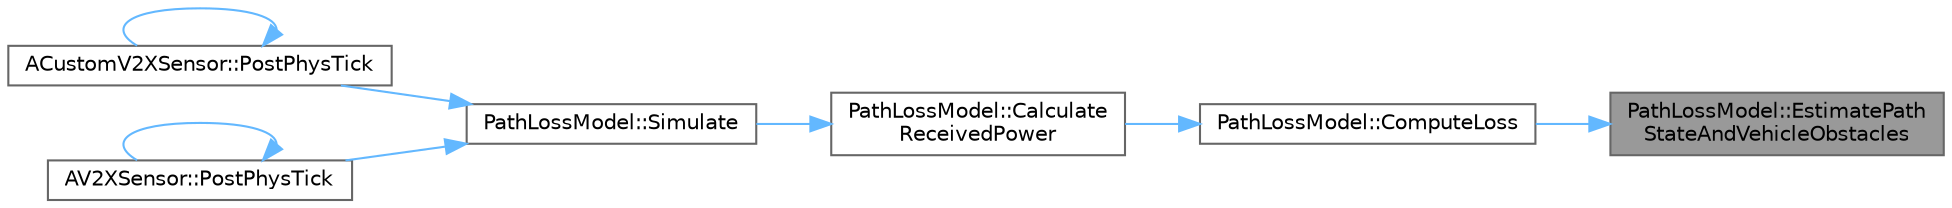 digraph "PathLossModel::EstimatePathStateAndVehicleObstacles"
{
 // INTERACTIVE_SVG=YES
 // LATEX_PDF_SIZE
  bgcolor="transparent";
  edge [fontname=Helvetica,fontsize=10,labelfontname=Helvetica,labelfontsize=10];
  node [fontname=Helvetica,fontsize=10,shape=box,height=0.2,width=0.4];
  rankdir="RL";
  Node1 [id="Node000001",label="PathLossModel::EstimatePath\lStateAndVehicleObstacles",height=0.2,width=0.4,color="gray40", fillcolor="grey60", style="filled", fontcolor="black",tooltip=" "];
  Node1 -> Node2 [id="edge1_Node000001_Node000002",dir="back",color="steelblue1",style="solid",tooltip=" "];
  Node2 [id="Node000002",label="PathLossModel::ComputeLoss",height=0.2,width=0.4,color="grey40", fillcolor="white", style="filled",URL="$d8/d25/classPathLossModel.html#a0e720b37bfa1ce7bd217db57d9f14f51",tooltip="Method that allow to preprocess if the rays will be traced."];
  Node2 -> Node3 [id="edge2_Node000002_Node000003",dir="back",color="steelblue1",style="solid",tooltip=" "];
  Node3 [id="Node000003",label="PathLossModel::Calculate\lReceivedPower",height=0.2,width=0.4,color="grey40", fillcolor="white", style="filled",URL="$d8/d25/classPathLossModel.html#a7cc0073290692b2dd156eab03d658081",tooltip=" "];
  Node3 -> Node4 [id="edge3_Node000003_Node000004",dir="back",color="steelblue1",style="solid",tooltip=" "];
  Node4 [id="Node000004",label="PathLossModel::Simulate",height=0.2,width=0.4,color="grey40", fillcolor="white", style="filled",URL="$d8/d25/classPathLossModel.html#a2cc55746dcddbce8e5c01585c2536379",tooltip=" "];
  Node4 -> Node5 [id="edge4_Node000004_Node000005",dir="back",color="steelblue1",style="solid",tooltip=" "];
  Node5 [id="Node000005",label="ACustomV2XSensor::PostPhysTick",height=0.2,width=0.4,color="grey40", fillcolor="white", style="filled",URL="$de/d1f/classACustomV2XSensor.html#ab7792a4f25d71f82e3bebb3828fab743",tooltip=" "];
  Node5 -> Node5 [id="edge5_Node000005_Node000005",dir="back",color="steelblue1",style="solid",tooltip=" "];
  Node4 -> Node6 [id="edge6_Node000004_Node000006",dir="back",color="steelblue1",style="solid",tooltip=" "];
  Node6 [id="Node000006",label="AV2XSensor::PostPhysTick",height=0.2,width=0.4,color="grey40", fillcolor="white", style="filled",URL="$d3/dd4/classAV2XSensor.html#ab14344142856578bb4cc69b597318a9c",tooltip=" "];
  Node6 -> Node6 [id="edge7_Node000006_Node000006",dir="back",color="steelblue1",style="solid",tooltip=" "];
}
